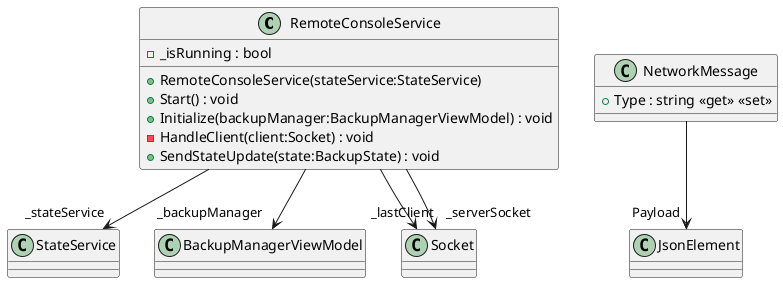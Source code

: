 @startuml
class RemoteConsoleService {
    + RemoteConsoleService(stateService:StateService)
    - _isRunning : bool
    + Start() : void
    + Initialize(backupManager:BackupManagerViewModel) : void
    - HandleClient(client:Socket) : void
    + SendStateUpdate(state:BackupState) : void
}
class NetworkMessage {
    + Type : string <<get>> <<set>>
}
RemoteConsoleService --> "_stateService" StateService
RemoteConsoleService --> "_backupManager" BackupManagerViewModel
RemoteConsoleService --> "_lastClient" Socket
RemoteConsoleService --> "_serverSocket" Socket
NetworkMessage --> "Payload" JsonElement
@enduml
